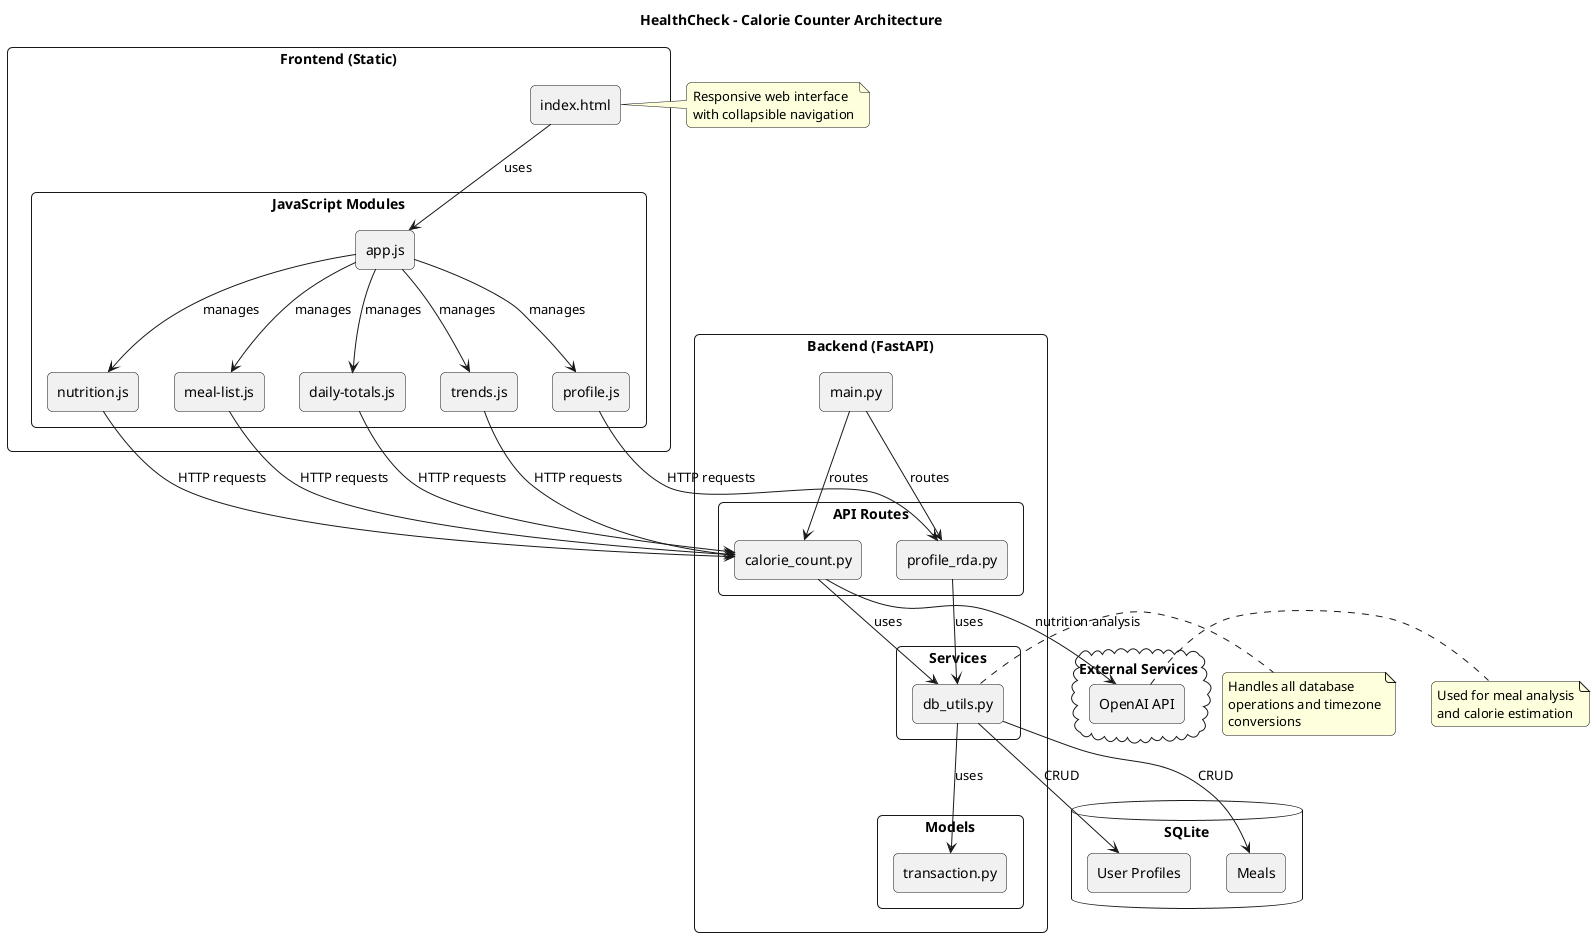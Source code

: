 @startuml HealthCheck Calorie Counter

' Styling
skinparam componentStyle rectangle
skinparam packageStyle rectangle
skinparam backgroundColor white
skinparam roundcorner 10

' Title
title HealthCheck - Calorie Counter Architecture

' Components
package "Frontend (Static)" {
    [index.html] as UI
    package "JavaScript Modules" {
        [app.js] as App
        [nutrition.js] as Nutrition
        [meal-list.js] as MealList
        [daily-totals.js] as DailyTotals
        [trends.js] as Trends
        [profile.js] as Profile
    }
}

package "Backend (FastAPI)" {
    [main.py] as Main
    package "API Routes" {
        [calorie_count.py] as CalorieRoute
        [profile_rda.py] as ProfileRoute
    }
    package "Services" {
        [db_utils.py] as DBUtils
    }
    package "Models" {
        [transaction.py] as Transaction
    }
}

database "SQLite" {
    [Meals]
    [User Profiles]
}

cloud "External Services" {
    [OpenAI API] as OpenAI
}

' Relationships
UI --> App : uses
App --> Nutrition : manages
App --> MealList : manages
App --> DailyTotals : manages
App --> Trends : manages
App --> Profile : manages

Nutrition --> CalorieRoute : HTTP requests
MealList --> CalorieRoute : HTTP requests
Profile --> ProfileRoute : HTTP requests
DailyTotals --> CalorieRoute : HTTP requests
Trends --> CalorieRoute : HTTP requests

Main --> CalorieRoute : routes
Main --> ProfileRoute : routes
CalorieRoute --> DBUtils : uses
ProfileRoute --> DBUtils : uses
DBUtils --> Transaction : uses
DBUtils --> Meals : CRUD
DBUtils --> [User Profiles] : CRUD

CalorieRoute --> OpenAI : nutrition analysis

' Notes
note right of UI
  Responsive web interface
  with collapsible navigation
end note

note right of OpenAI
  Used for meal analysis
  and calorie estimation
end note

note right of DBUtils
  Handles all database
  operations and timezone
  conversions
end note

@enduml
